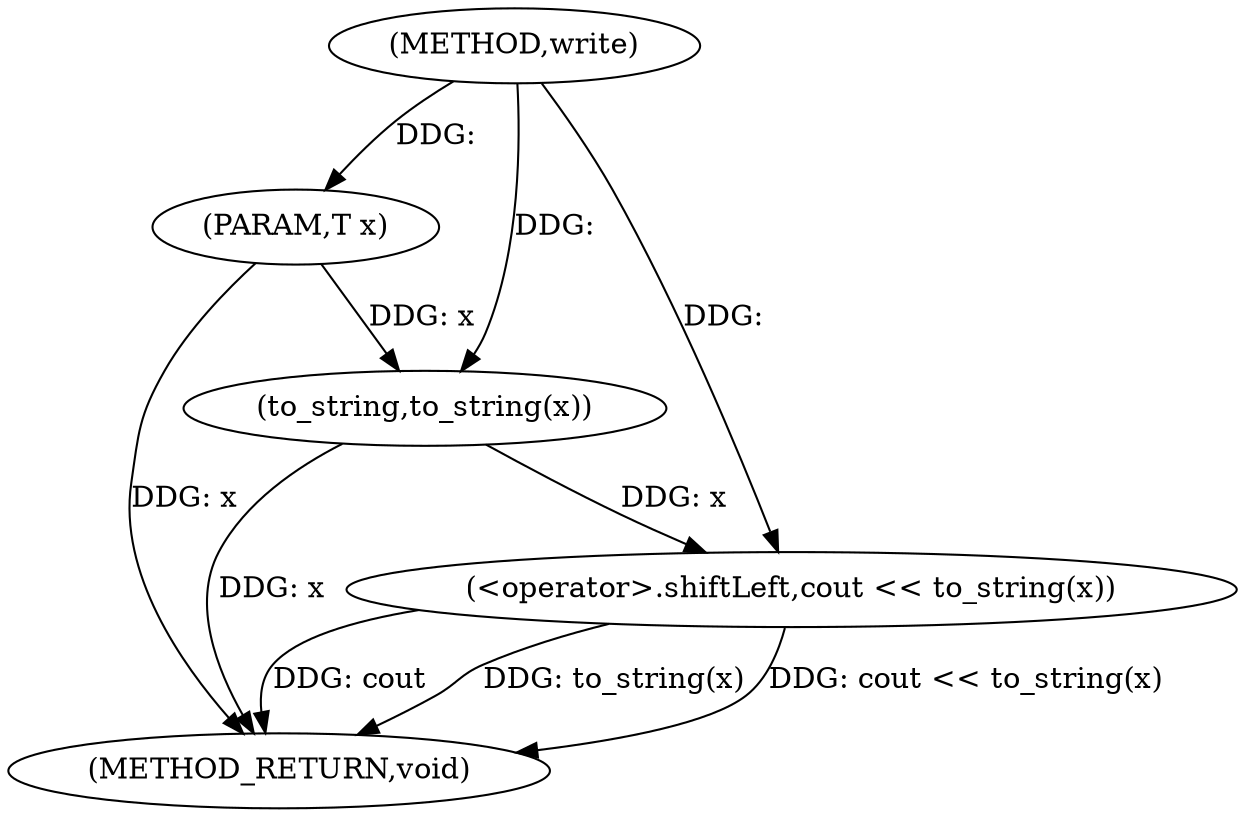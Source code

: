 digraph "write" {  
"1000229" [label = "(METHOD,write)" ]
"1000236" [label = "(METHOD_RETURN,void)" ]
"1000230" [label = "(PARAM,T x)" ]
"1000232" [label = "(<operator>.shiftLeft,cout << to_string(x))" ]
"1000234" [label = "(to_string,to_string(x))" ]
  "1000230" -> "1000236"  [ label = "DDG: x"] 
  "1000234" -> "1000236"  [ label = "DDG: x"] 
  "1000232" -> "1000236"  [ label = "DDG: to_string(x)"] 
  "1000232" -> "1000236"  [ label = "DDG: cout << to_string(x)"] 
  "1000232" -> "1000236"  [ label = "DDG: cout"] 
  "1000229" -> "1000230"  [ label = "DDG: "] 
  "1000229" -> "1000232"  [ label = "DDG: "] 
  "1000234" -> "1000232"  [ label = "DDG: x"] 
  "1000230" -> "1000234"  [ label = "DDG: x"] 
  "1000229" -> "1000234"  [ label = "DDG: "] 
}
